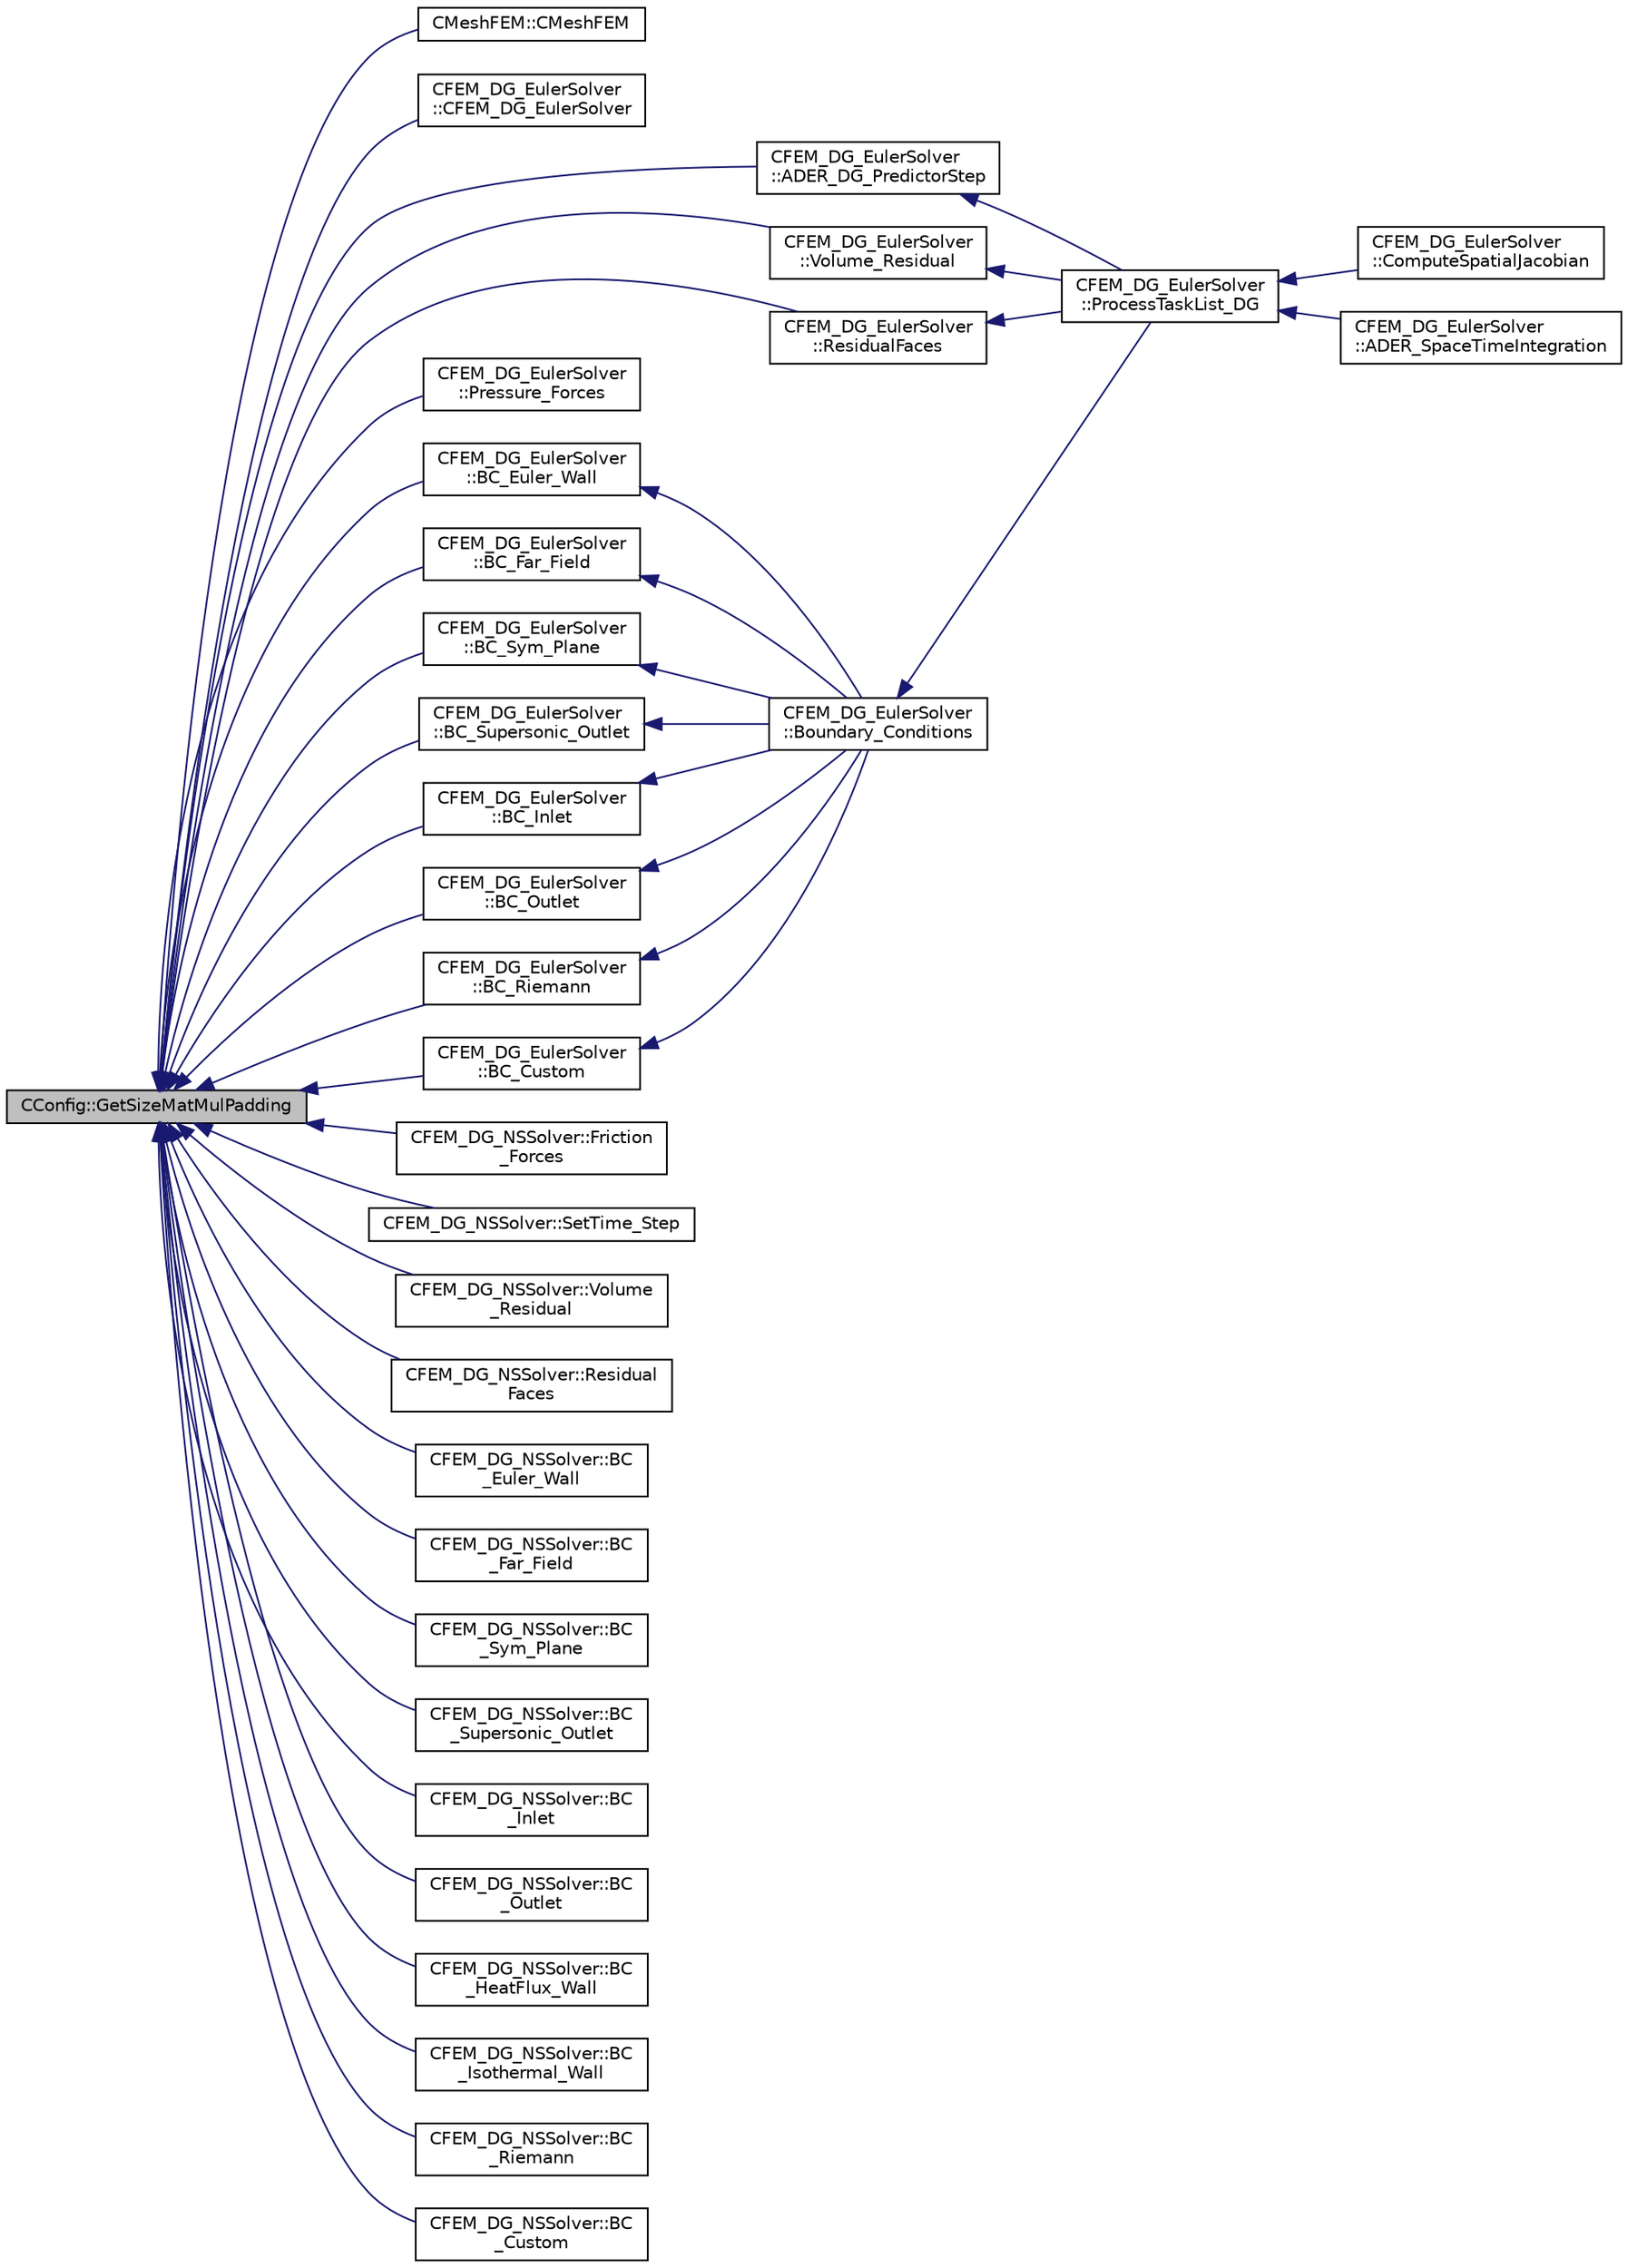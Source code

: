 digraph "CConfig::GetSizeMatMulPadding"
{
  edge [fontname="Helvetica",fontsize="10",labelfontname="Helvetica",labelfontsize="10"];
  node [fontname="Helvetica",fontsize="10",shape=record];
  rankdir="LR";
  Node11526 [label="CConfig::GetSizeMatMulPadding",height=0.2,width=0.4,color="black", fillcolor="grey75", style="filled", fontcolor="black"];
  Node11526 -> Node11527 [dir="back",color="midnightblue",fontsize="10",style="solid",fontname="Helvetica"];
  Node11527 [label="CMeshFEM::CMeshFEM",height=0.2,width=0.4,color="black", fillcolor="white", style="filled",URL="$class_c_mesh_f_e_m.html#ae74b12670fb49ad4d28836d9fc2aab8d",tooltip="Redistributes the grid over the ranks and creates the halo layer. "];
  Node11526 -> Node11528 [dir="back",color="midnightblue",fontsize="10",style="solid",fontname="Helvetica"];
  Node11528 [label="CFEM_DG_EulerSolver\l::CFEM_DG_EulerSolver",height=0.2,width=0.4,color="black", fillcolor="white", style="filled",URL="$class_c_f_e_m___d_g___euler_solver.html#a677fa998b78bd489a3f8bee0d56623dd"];
  Node11526 -> Node11529 [dir="back",color="midnightblue",fontsize="10",style="solid",fontname="Helvetica"];
  Node11529 [label="CFEM_DG_EulerSolver\l::ADER_DG_PredictorStep",height=0.2,width=0.4,color="black", fillcolor="white", style="filled",URL="$class_c_f_e_m___d_g___euler_solver.html#a53f3bd445632823baa18657a29553842",tooltip="Function, carries out the predictor step of the ADER-DG time integration. "];
  Node11529 -> Node11530 [dir="back",color="midnightblue",fontsize="10",style="solid",fontname="Helvetica"];
  Node11530 [label="CFEM_DG_EulerSolver\l::ProcessTaskList_DG",height=0.2,width=0.4,color="black", fillcolor="white", style="filled",URL="$class_c_f_e_m___d_g___euler_solver.html#a651cad1a94f2024c75a1a8be347e3375",tooltip="Function, which processes the list of tasks to be executed by the DG solver. "];
  Node11530 -> Node11531 [dir="back",color="midnightblue",fontsize="10",style="solid",fontname="Helvetica"];
  Node11531 [label="CFEM_DG_EulerSolver\l::ComputeSpatialJacobian",height=0.2,width=0.4,color="black", fillcolor="white", style="filled",URL="$class_c_f_e_m___d_g___euler_solver.html#ac59d8dae95e3c3cc3ab3feaeb9be4b22",tooltip="Function, which controls the computation of the spatial Jacobian. "];
  Node11530 -> Node11532 [dir="back",color="midnightblue",fontsize="10",style="solid",fontname="Helvetica"];
  Node11532 [label="CFEM_DG_EulerSolver\l::ADER_SpaceTimeIntegration",height=0.2,width=0.4,color="black", fillcolor="white", style="filled",URL="$class_c_f_e_m___d_g___euler_solver.html#a7f0da04d44069701db2228210b91c59e",tooltip="Function, to carry out the space time integration for ADER with time accurate local time stepping..."];
  Node11526 -> Node11533 [dir="back",color="midnightblue",fontsize="10",style="solid",fontname="Helvetica"];
  Node11533 [label="CFEM_DG_EulerSolver\l::Volume_Residual",height=0.2,width=0.4,color="black", fillcolor="white", style="filled",URL="$class_c_f_e_m___d_g___euler_solver.html#ae6c2fff0649a4d8fd723ee9776778003",tooltip="Compute the volume contributions to the spatial residual. It is a virtual function, because this function is overruled for Navier-Stokes. "];
  Node11533 -> Node11530 [dir="back",color="midnightblue",fontsize="10",style="solid",fontname="Helvetica"];
  Node11526 -> Node11534 [dir="back",color="midnightblue",fontsize="10",style="solid",fontname="Helvetica"];
  Node11534 [label="CFEM_DG_EulerSolver\l::ResidualFaces",height=0.2,width=0.4,color="black", fillcolor="white", style="filled",URL="$class_c_f_e_m___d_g___euler_solver.html#a8875e58364f55e735fc3732f545d5f29",tooltip="Compute the spatial residual for the given range of faces. It is a virtual function, because this function is overruled for Navier-Stokes. "];
  Node11534 -> Node11530 [dir="back",color="midnightblue",fontsize="10",style="solid",fontname="Helvetica"];
  Node11526 -> Node11535 [dir="back",color="midnightblue",fontsize="10",style="solid",fontname="Helvetica"];
  Node11535 [label="CFEM_DG_EulerSolver\l::Pressure_Forces",height=0.2,width=0.4,color="black", fillcolor="white", style="filled",URL="$class_c_f_e_m___d_g___euler_solver.html#a5b3e068f83cbf3aeb8e6a4e02b4bf27b",tooltip="Compute the pressure forces and all the adimensional coefficients. "];
  Node11526 -> Node11536 [dir="back",color="midnightblue",fontsize="10",style="solid",fontname="Helvetica"];
  Node11536 [label="CFEM_DG_EulerSolver\l::BC_Euler_Wall",height=0.2,width=0.4,color="black", fillcolor="white", style="filled",URL="$class_c_f_e_m___d_g___euler_solver.html#a8f81a6011b17cbb65c8be69d517e8faf",tooltip="Impose via the residual the Euler wall boundary condition. It is a virtual function, because for Navier-Stokes it is overwritten. "];
  Node11536 -> Node11537 [dir="back",color="midnightblue",fontsize="10",style="solid",fontname="Helvetica"];
  Node11537 [label="CFEM_DG_EulerSolver\l::Boundary_Conditions",height=0.2,width=0.4,color="black", fillcolor="white", style="filled",URL="$class_c_f_e_m___d_g___euler_solver.html#ae37f8eba6d7793bc4edb5de6e26f992d",tooltip="Function, which computes the spatial residual for the DG discretization. "];
  Node11537 -> Node11530 [dir="back",color="midnightblue",fontsize="10",style="solid",fontname="Helvetica"];
  Node11526 -> Node11538 [dir="back",color="midnightblue",fontsize="10",style="solid",fontname="Helvetica"];
  Node11538 [label="CFEM_DG_EulerSolver\l::BC_Far_Field",height=0.2,width=0.4,color="black", fillcolor="white", style="filled",URL="$class_c_f_e_m___d_g___euler_solver.html#a48b8a50d3e9deee07bd02a30249f6f6d",tooltip="Impose the far-field boundary condition. It is a virtual function, because for Navier-Stokes it is ov..."];
  Node11538 -> Node11537 [dir="back",color="midnightblue",fontsize="10",style="solid",fontname="Helvetica"];
  Node11526 -> Node11539 [dir="back",color="midnightblue",fontsize="10",style="solid",fontname="Helvetica"];
  Node11539 [label="CFEM_DG_EulerSolver\l::BC_Sym_Plane",height=0.2,width=0.4,color="black", fillcolor="white", style="filled",URL="$class_c_f_e_m___d_g___euler_solver.html#a002d30c9052117b77a33d1f290b1195b",tooltip="Impose the symmetry boundary condition. It is a virtual function, because for Navier-Stokes it is ove..."];
  Node11539 -> Node11537 [dir="back",color="midnightblue",fontsize="10",style="solid",fontname="Helvetica"];
  Node11526 -> Node11540 [dir="back",color="midnightblue",fontsize="10",style="solid",fontname="Helvetica"];
  Node11540 [label="CFEM_DG_EulerSolver\l::BC_Supersonic_Outlet",height=0.2,width=0.4,color="black", fillcolor="white", style="filled",URL="$class_c_f_e_m___d_g___euler_solver.html#a99232a4f053e949762b0919a6c288c73",tooltip="Impose the supersonic outlet boundary condition. It is a virtual function, because for Navier-Stokes ..."];
  Node11540 -> Node11537 [dir="back",color="midnightblue",fontsize="10",style="solid",fontname="Helvetica"];
  Node11526 -> Node11541 [dir="back",color="midnightblue",fontsize="10",style="solid",fontname="Helvetica"];
  Node11541 [label="CFEM_DG_EulerSolver\l::BC_Inlet",height=0.2,width=0.4,color="black", fillcolor="white", style="filled",URL="$class_c_f_e_m___d_g___euler_solver.html#ade8441a575543603f4e4218fb52e33a2",tooltip="Impose the subsonic inlet boundary condition. It is a virtual function, because for Navier-Stokes it ..."];
  Node11541 -> Node11537 [dir="back",color="midnightblue",fontsize="10",style="solid",fontname="Helvetica"];
  Node11526 -> Node11542 [dir="back",color="midnightblue",fontsize="10",style="solid",fontname="Helvetica"];
  Node11542 [label="CFEM_DG_EulerSolver\l::BC_Outlet",height=0.2,width=0.4,color="black", fillcolor="white", style="filled",URL="$class_c_f_e_m___d_g___euler_solver.html#a869796e928f7618ea7f47d9ebc80cf76",tooltip="Impose the outlet boundary condition.It is a virtual function, because for Navier-Stokes it is overwr..."];
  Node11542 -> Node11537 [dir="back",color="midnightblue",fontsize="10",style="solid",fontname="Helvetica"];
  Node11526 -> Node11543 [dir="back",color="midnightblue",fontsize="10",style="solid",fontname="Helvetica"];
  Node11543 [label="CFEM_DG_EulerSolver\l::BC_Riemann",height=0.2,width=0.4,color="black", fillcolor="white", style="filled",URL="$class_c_f_e_m___d_g___euler_solver.html#aaff04081aba8d9e24f0e615161e8020f",tooltip="Impose the boundary condition using characteristic reconstruction. It is a virtual function..."];
  Node11543 -> Node11537 [dir="back",color="midnightblue",fontsize="10",style="solid",fontname="Helvetica"];
  Node11526 -> Node11544 [dir="back",color="midnightblue",fontsize="10",style="solid",fontname="Helvetica"];
  Node11544 [label="CFEM_DG_EulerSolver\l::BC_Custom",height=0.2,width=0.4,color="black", fillcolor="white", style="filled",URL="$class_c_f_e_m___d_g___euler_solver.html#a0e63fc77fc810025d45bfd8e0bf4d6dd",tooltip="Impose the user customized boundary condition. It is a virtual function, because for Navier-Stokes it..."];
  Node11544 -> Node11537 [dir="back",color="midnightblue",fontsize="10",style="solid",fontname="Helvetica"];
  Node11526 -> Node11545 [dir="back",color="midnightblue",fontsize="10",style="solid",fontname="Helvetica"];
  Node11545 [label="CFEM_DG_NSSolver::Friction\l_Forces",height=0.2,width=0.4,color="black", fillcolor="white", style="filled",URL="$class_c_f_e_m___d_g___n_s_solver.html#a15cec95ab40ebb36ee69bc5f58840cf3",tooltip="Compute the viscous forces and all the addimensional coefficients. "];
  Node11526 -> Node11546 [dir="back",color="midnightblue",fontsize="10",style="solid",fontname="Helvetica"];
  Node11546 [label="CFEM_DG_NSSolver::SetTime_Step",height=0.2,width=0.4,color="black", fillcolor="white", style="filled",URL="$class_c_f_e_m___d_g___n_s_solver.html#a993de2bb61a532e9d1508bae98dd3a12",tooltip="Function to compute the time step for solving the Navier-Stokes equations. "];
  Node11526 -> Node11547 [dir="back",color="midnightblue",fontsize="10",style="solid",fontname="Helvetica"];
  Node11547 [label="CFEM_DG_NSSolver::Volume\l_Residual",height=0.2,width=0.4,color="black", fillcolor="white", style="filled",URL="$class_c_f_e_m___d_g___n_s_solver.html#ac62df058348ffee37a945bcc3a66745b",tooltip="Compute the volume contributions to the spatial residual. "];
  Node11526 -> Node11548 [dir="back",color="midnightblue",fontsize="10",style="solid",fontname="Helvetica"];
  Node11548 [label="CFEM_DG_NSSolver::Residual\lFaces",height=0.2,width=0.4,color="black", fillcolor="white", style="filled",URL="$class_c_f_e_m___d_g___n_s_solver.html#a5afc06c0edede6e3917a6b24158930ba",tooltip="Compute the spatial residual for the given range of faces. "];
  Node11526 -> Node11549 [dir="back",color="midnightblue",fontsize="10",style="solid",fontname="Helvetica"];
  Node11549 [label="CFEM_DG_NSSolver::BC\l_Euler_Wall",height=0.2,width=0.4,color="black", fillcolor="white", style="filled",URL="$class_c_f_e_m___d_g___n_s_solver.html#a93ed201e11f8456abfc0a57841b781a7",tooltip="Impose via the residual the Euler wall boundary condition. "];
  Node11526 -> Node11550 [dir="back",color="midnightblue",fontsize="10",style="solid",fontname="Helvetica"];
  Node11550 [label="CFEM_DG_NSSolver::BC\l_Far_Field",height=0.2,width=0.4,color="black", fillcolor="white", style="filled",URL="$class_c_f_e_m___d_g___n_s_solver.html#a123ec948e378e84eca5f772d28aec0d2",tooltip="Impose the far-field boundary condition. "];
  Node11526 -> Node11551 [dir="back",color="midnightblue",fontsize="10",style="solid",fontname="Helvetica"];
  Node11551 [label="CFEM_DG_NSSolver::BC\l_Sym_Plane",height=0.2,width=0.4,color="black", fillcolor="white", style="filled",URL="$class_c_f_e_m___d_g___n_s_solver.html#a148134abb8821df7c68a8f9adedbe851",tooltip="Impose the symmetry boundary condition using the residual. "];
  Node11526 -> Node11552 [dir="back",color="midnightblue",fontsize="10",style="solid",fontname="Helvetica"];
  Node11552 [label="CFEM_DG_NSSolver::BC\l_Supersonic_Outlet",height=0.2,width=0.4,color="black", fillcolor="white", style="filled",URL="$class_c_f_e_m___d_g___n_s_solver.html#a5559128bafcbb12f3f87601eca580ec5",tooltip="Impose the supersonic outlet boundary condition. "];
  Node11526 -> Node11553 [dir="back",color="midnightblue",fontsize="10",style="solid",fontname="Helvetica"];
  Node11553 [label="CFEM_DG_NSSolver::BC\l_Inlet",height=0.2,width=0.4,color="black", fillcolor="white", style="filled",URL="$class_c_f_e_m___d_g___n_s_solver.html#a2865905d6ed26dcd2d2d850db9366d05",tooltip="Impose the subsonic inlet boundary condition. "];
  Node11526 -> Node11554 [dir="back",color="midnightblue",fontsize="10",style="solid",fontname="Helvetica"];
  Node11554 [label="CFEM_DG_NSSolver::BC\l_Outlet",height=0.2,width=0.4,color="black", fillcolor="white", style="filled",URL="$class_c_f_e_m___d_g___n_s_solver.html#ae6136de48e182fc62658c9250e01c674",tooltip="Impose the outlet boundary condition. "];
  Node11526 -> Node11555 [dir="back",color="midnightblue",fontsize="10",style="solid",fontname="Helvetica"];
  Node11555 [label="CFEM_DG_NSSolver::BC\l_HeatFlux_Wall",height=0.2,width=0.4,color="black", fillcolor="white", style="filled",URL="$class_c_f_e_m___d_g___n_s_solver.html#a7cc49cd695dcd974a1d791de72502323",tooltip="Impose a constant heat-flux condition at the wall. "];
  Node11526 -> Node11556 [dir="back",color="midnightblue",fontsize="10",style="solid",fontname="Helvetica"];
  Node11556 [label="CFEM_DG_NSSolver::BC\l_Isothermal_Wall",height=0.2,width=0.4,color="black", fillcolor="white", style="filled",URL="$class_c_f_e_m___d_g___n_s_solver.html#abcb36132263699c73988c03ca324e290",tooltip="Impose an isothermal condition at the wall. "];
  Node11526 -> Node11557 [dir="back",color="midnightblue",fontsize="10",style="solid",fontname="Helvetica"];
  Node11557 [label="CFEM_DG_NSSolver::BC\l_Riemann",height=0.2,width=0.4,color="black", fillcolor="white", style="filled",URL="$class_c_f_e_m___d_g___n_s_solver.html#afa0326d05f194eaacbb86e6231b27dd4",tooltip="Impose the boundary condition using characteristic reconstruction. "];
  Node11526 -> Node11558 [dir="back",color="midnightblue",fontsize="10",style="solid",fontname="Helvetica"];
  Node11558 [label="CFEM_DG_NSSolver::BC\l_Custom",height=0.2,width=0.4,color="black", fillcolor="white", style="filled",URL="$class_c_f_e_m___d_g___n_s_solver.html#a8e27fad06f1bde21670f2e2990d3027e",tooltip="Impose the user customized boundary condition. "];
}
